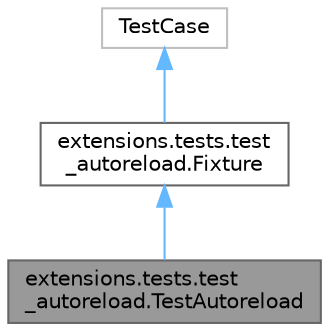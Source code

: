 digraph "extensions.tests.test_autoreload.TestAutoreload"
{
 // LATEX_PDF_SIZE
  bgcolor="transparent";
  edge [fontname=Helvetica,fontsize=10,labelfontname=Helvetica,labelfontsize=10];
  node [fontname=Helvetica,fontsize=10,shape=box,height=0.2,width=0.4];
  Node1 [id="Node000001",label="extensions.tests.test\l_autoreload.TestAutoreload",height=0.2,width=0.4,color="gray40", fillcolor="grey60", style="filled", fontcolor="black",tooltip=" "];
  Node2 -> Node1 [id="edge3_Node000001_Node000002",dir="back",color="steelblue1",style="solid",tooltip=" "];
  Node2 [id="Node000002",label="extensions.tests.test\l_autoreload.Fixture",height=0.2,width=0.4,color="gray40", fillcolor="white", style="filled",URL="$classextensions_1_1tests_1_1test__autoreload_1_1_fixture.html",tooltip=" "];
  Node3 -> Node2 [id="edge4_Node000002_Node000003",dir="back",color="steelblue1",style="solid",tooltip=" "];
  Node3 [id="Node000003",label="TestCase",height=0.2,width=0.4,color="grey75", fillcolor="white", style="filled",tooltip=" "];
}
